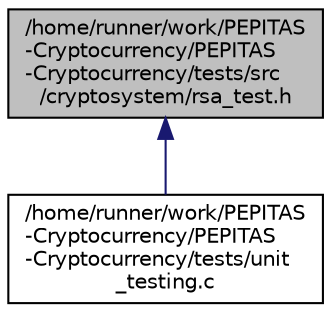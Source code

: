 digraph "/home/runner/work/PEPITAS-Cryptocurrency/PEPITAS-Cryptocurrency/tests/src/cryptosystem/rsa_test.h"
{
 // LATEX_PDF_SIZE
  edge [fontname="Helvetica",fontsize="10",labelfontname="Helvetica",labelfontsize="10"];
  node [fontname="Helvetica",fontsize="10",shape=record];
  Node1 [label="/home/runner/work/PEPITAS\l-Cryptocurrency/PEPITAS\l-Cryptocurrency/tests/src\l/cryptosystem/rsa_test.h",height=0.2,width=0.4,color="black", fillcolor="grey75", style="filled", fontcolor="black",tooltip=" "];
  Node1 -> Node2 [dir="back",color="midnightblue",fontsize="10",style="solid",fontname="Helvetica"];
  Node2 [label="/home/runner/work/PEPITAS\l-Cryptocurrency/PEPITAS\l-Cryptocurrency/tests/unit\l_testing.c",height=0.2,width=0.4,color="black", fillcolor="white", style="filled",URL="$unit__testing_8c.html",tooltip=" "];
}
